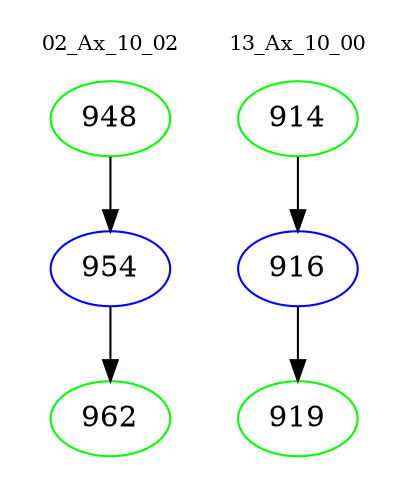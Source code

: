 digraph{
subgraph cluster_0 {
color = white
label = "02_Ax_10_02";
fontsize=10;
T0_948 [label="948", color="green"]
T0_948 -> T0_954 [color="black"]
T0_954 [label="954", color="blue"]
T0_954 -> T0_962 [color="black"]
T0_962 [label="962", color="green"]
}
subgraph cluster_1 {
color = white
label = "13_Ax_10_00";
fontsize=10;
T1_914 [label="914", color="green"]
T1_914 -> T1_916 [color="black"]
T1_916 [label="916", color="blue"]
T1_916 -> T1_919 [color="black"]
T1_919 [label="919", color="green"]
}
}
